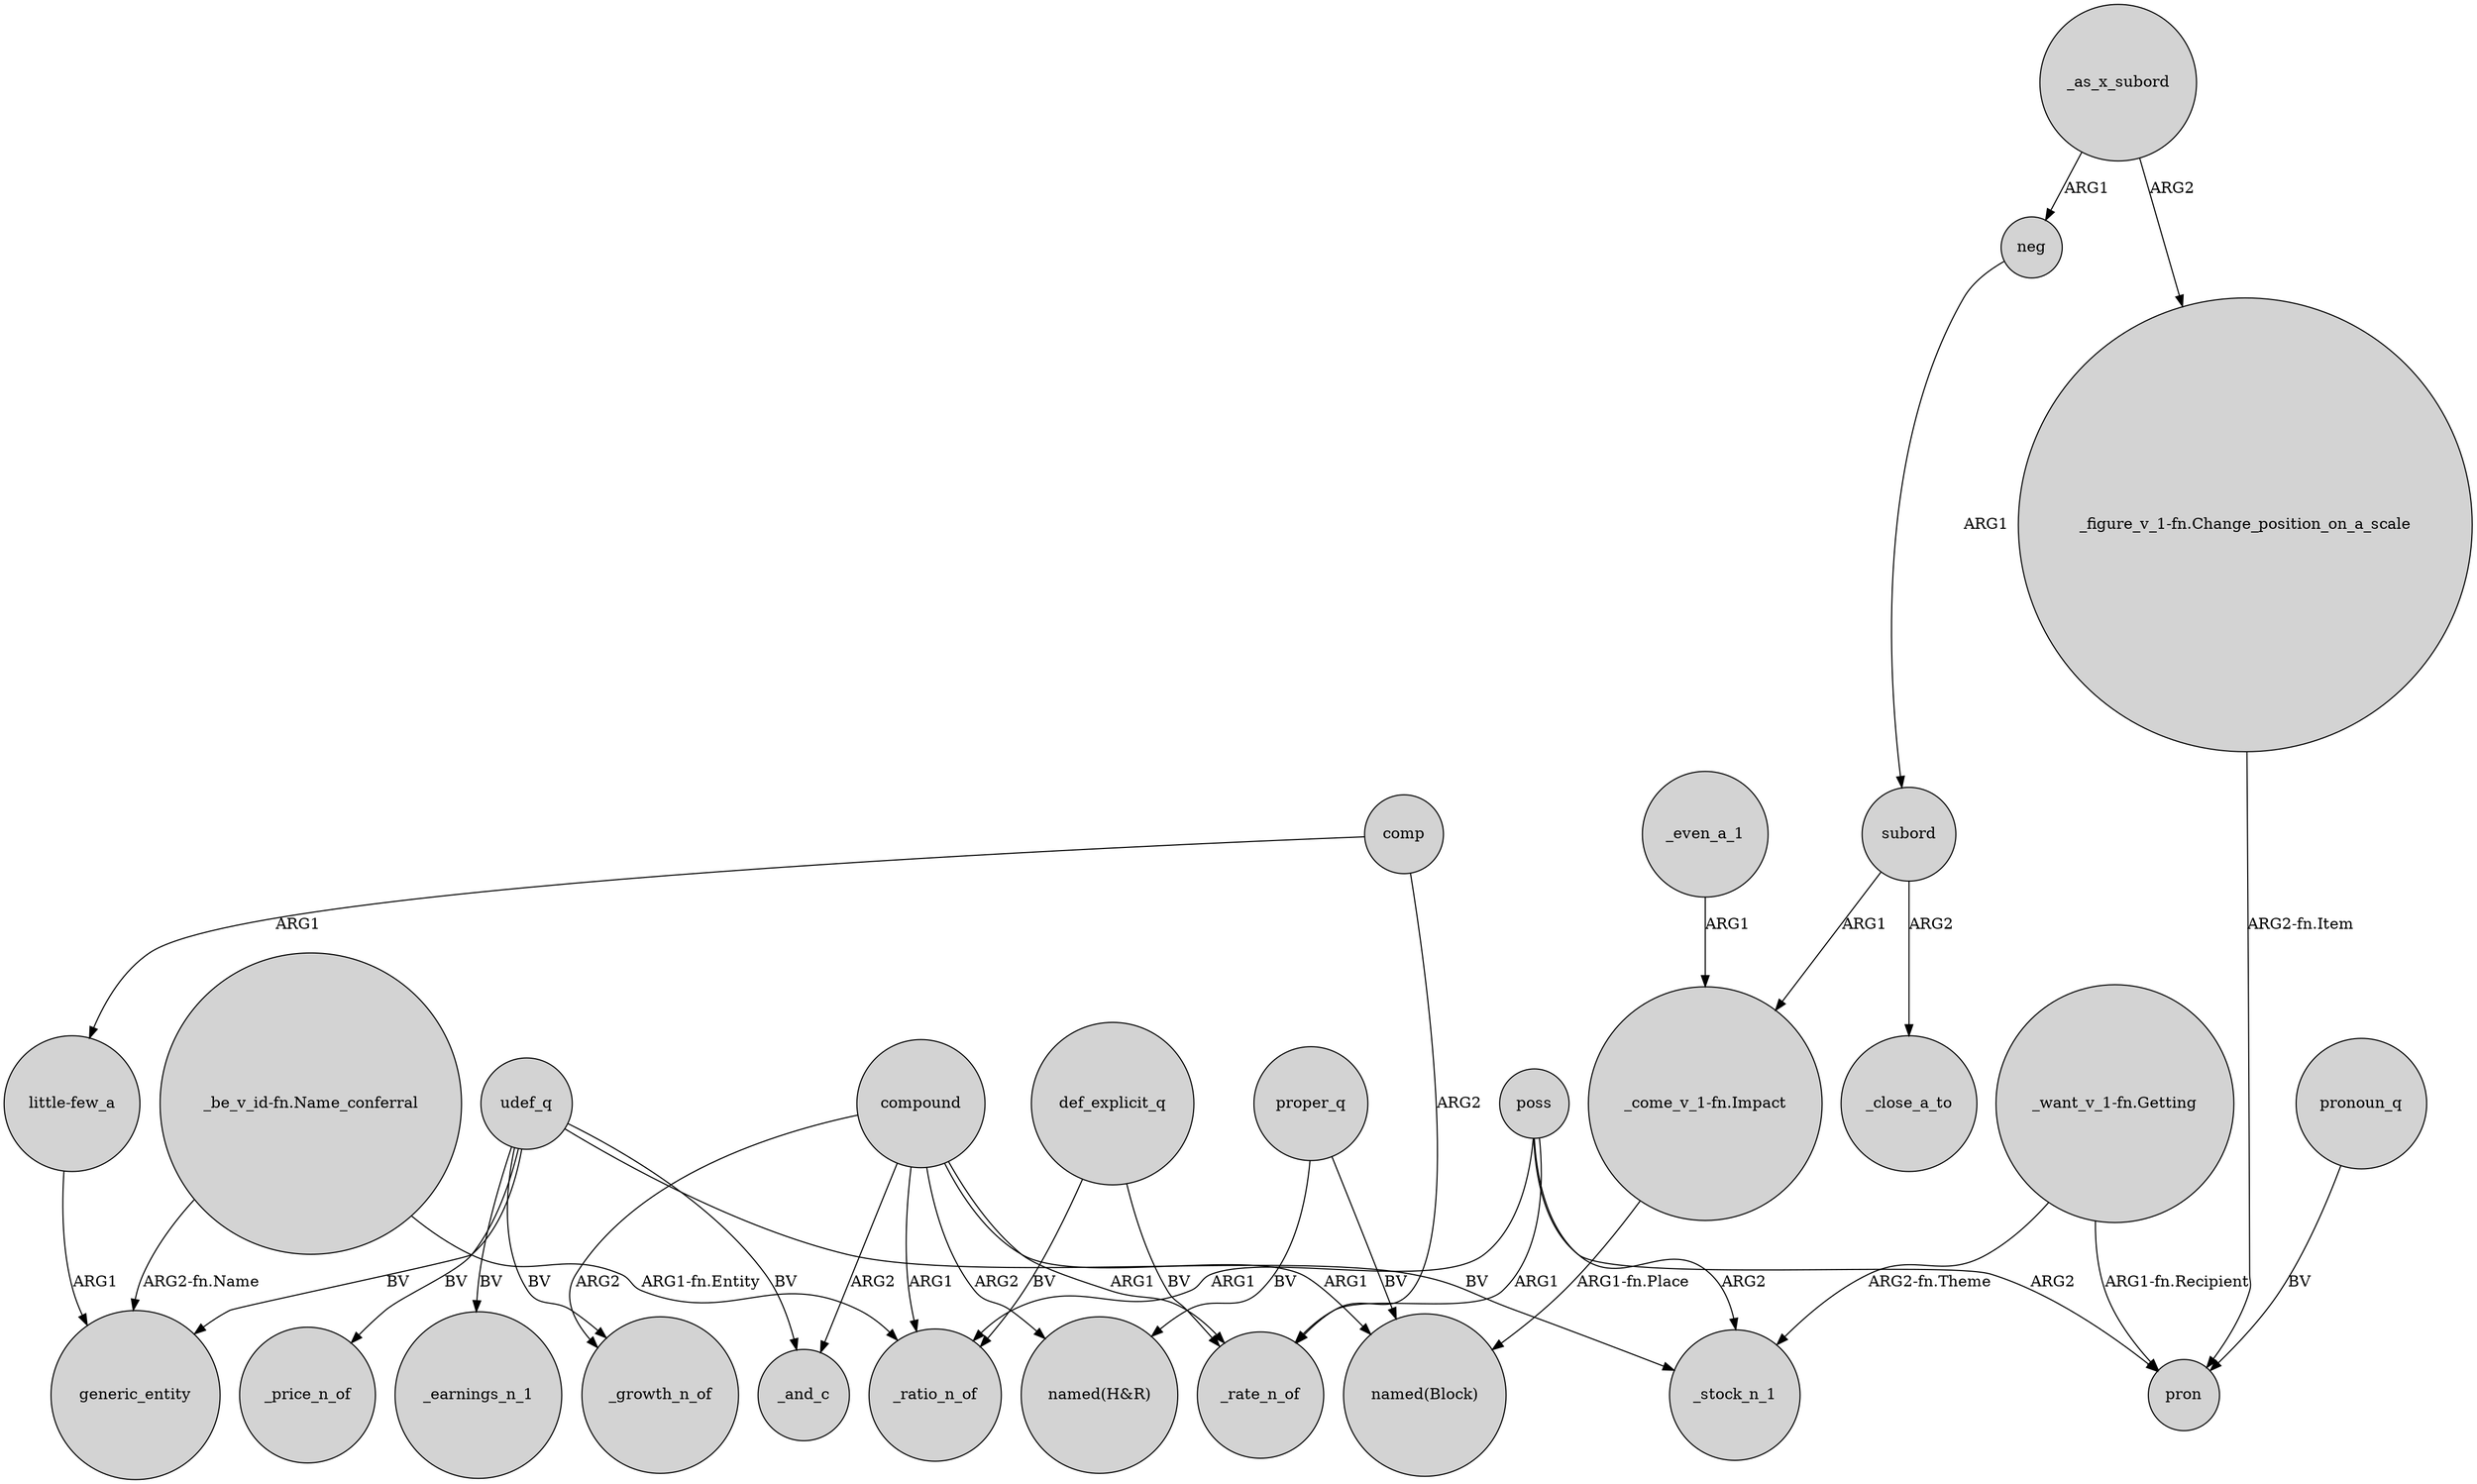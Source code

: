 digraph {
	node [shape=circle style=filled]
	compound -> _ratio_n_of [label=ARG1]
	"_be_v_id-fn.Name_conferral" -> generic_entity [label="ARG2-fn.Name"]
	neg -> subord [label=ARG1]
	subord -> "_come_v_1-fn.Impact" [label=ARG1]
	udef_q -> _price_n_of [label=BV]
	compound -> "named(H&R)" [label=ARG2]
	def_explicit_q -> _rate_n_of [label=BV]
	"_come_v_1-fn.Impact" -> "named(Block)" [label="ARG1-fn.Place"]
	compound -> _rate_n_of [label=ARG1]
	udef_q -> _and_c [label=BV]
	proper_q -> "named(H&R)" [label=BV]
	"little-few_a" -> generic_entity [label=ARG1]
	compound -> _and_c [label=ARG2]
	udef_q -> generic_entity [label=BV]
	compound -> "named(Block)" [label=ARG1]
	"_be_v_id-fn.Name_conferral" -> _ratio_n_of [label="ARG1-fn.Entity"]
	pronoun_q -> pron [label=BV]
	poss -> pron [label=ARG2]
	udef_q -> _stock_n_1 [label=BV]
	comp -> _rate_n_of [label=ARG2]
	proper_q -> "named(Block)" [label=BV]
	poss -> _ratio_n_of [label=ARG1]
	udef_q -> _earnings_n_1 [label=BV]
	_as_x_subord -> neg [label=ARG1]
	"_want_v_1-fn.Getting" -> pron [label="ARG1-fn.Recipient"]
	poss -> _rate_n_of [label=ARG1]
	_as_x_subord -> "_figure_v_1-fn.Change_position_on_a_scale" [label=ARG2]
	compound -> _growth_n_of [label=ARG2]
	udef_q -> _growth_n_of [label=BV]
	comp -> "little-few_a" [label=ARG1]
	def_explicit_q -> _ratio_n_of [label=BV]
	poss -> _stock_n_1 [label=ARG2]
	"_want_v_1-fn.Getting" -> _stock_n_1 [label="ARG2-fn.Theme"]
	"_figure_v_1-fn.Change_position_on_a_scale" -> pron [label="ARG2-fn.Item"]
	subord -> _close_a_to [label=ARG2]
	_even_a_1 -> "_come_v_1-fn.Impact" [label=ARG1]
}
